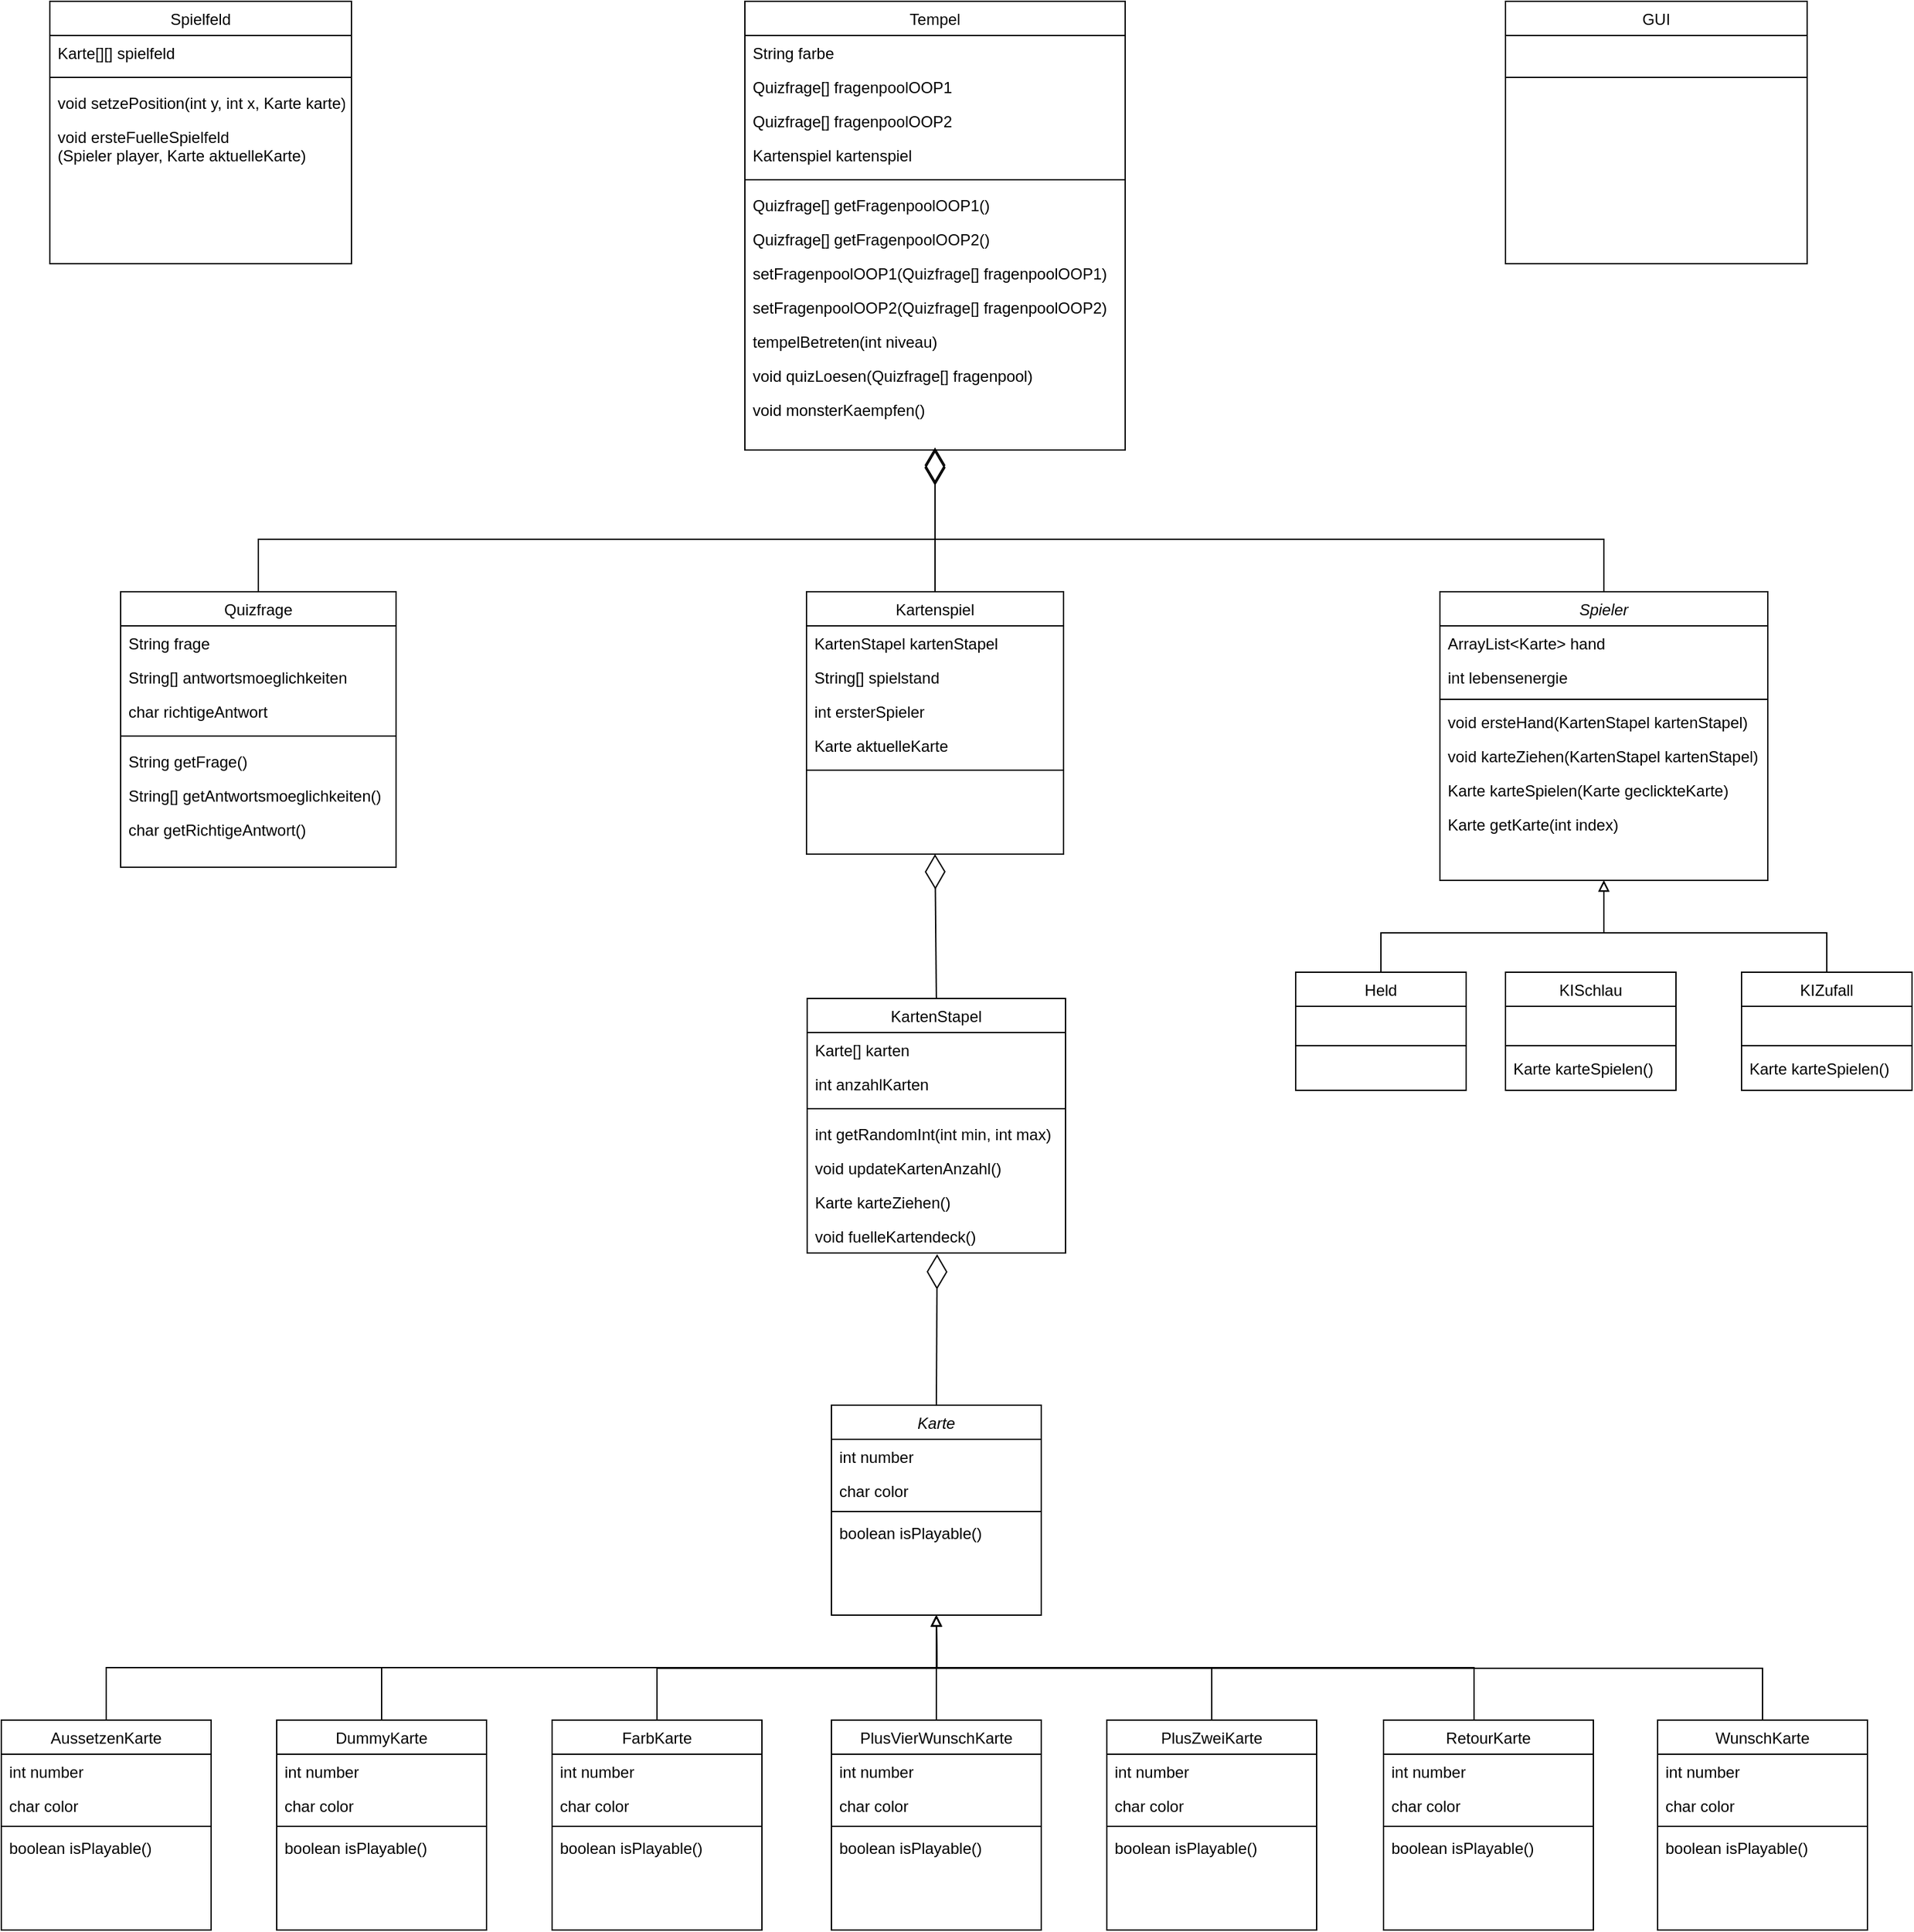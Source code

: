 <mxfile version="15.7.3" type="device"><diagram id="C5RBs43oDa-KdzZeNtuy" name="Page-1"><mxGraphModel dx="1342" dy="2106" grid="1" gridSize="10" guides="1" tooltips="1" connect="1" arrows="1" fold="1" page="1" pageScale="1" pageWidth="827" pageHeight="1169" math="0" shadow="0"><root><mxCell id="WIyWlLk6GJQsqaUBKTNV-0"/><mxCell id="WIyWlLk6GJQsqaUBKTNV-1" parent="WIyWlLk6GJQsqaUBKTNV-0"/><mxCell id="1IKezyF3TkbF-tSEOJDL-8" style="edgeStyle=orthogonalEdgeStyle;rounded=0;orthogonalLoop=1;jettySize=auto;html=1;exitX=0.5;exitY=0;exitDx=0;exitDy=0;entryX=0.5;entryY=1;entryDx=0;entryDy=0;endArrow=block;endFill=0;" parent="WIyWlLk6GJQsqaUBKTNV-1" source="zkfFHV4jXpPFQw0GAbJ--6" target="_A2lnzLD9-dtBOy91JsF-5" edge="1"><mxGeometry relative="1" as="geometry"><Array as="points"><mxPoint x="193" y="200"/><mxPoint x="826" y="200"/></Array></mxGeometry></mxCell><mxCell id="zkfFHV4jXpPFQw0GAbJ--6" value="AussetzenKarte" style="swimlane;fontStyle=0;align=center;verticalAlign=top;childLayout=stackLayout;horizontal=1;startSize=26;horizontalStack=0;resizeParent=1;resizeLast=0;collapsible=1;marginBottom=0;rounded=0;shadow=0;strokeWidth=1;" parent="WIyWlLk6GJQsqaUBKTNV-1" vertex="1"><mxGeometry x="113" y="240" width="160" height="160" as="geometry"><mxRectangle x="130" y="380" width="160" height="26" as="alternateBounds"/></mxGeometry></mxCell><mxCell id="zkfFHV4jXpPFQw0GAbJ--7" value="int number" style="text;align=left;verticalAlign=top;spacingLeft=4;spacingRight=4;overflow=hidden;rotatable=0;points=[[0,0.5],[1,0.5]];portConstraint=eastwest;" parent="zkfFHV4jXpPFQw0GAbJ--6" vertex="1"><mxGeometry y="26" width="160" height="26" as="geometry"/></mxCell><mxCell id="zkfFHV4jXpPFQw0GAbJ--8" value="char color" style="text;align=left;verticalAlign=top;spacingLeft=4;spacingRight=4;overflow=hidden;rotatable=0;points=[[0,0.5],[1,0.5]];portConstraint=eastwest;rounded=0;shadow=0;html=0;" parent="zkfFHV4jXpPFQw0GAbJ--6" vertex="1"><mxGeometry y="52" width="160" height="26" as="geometry"/></mxCell><mxCell id="zkfFHV4jXpPFQw0GAbJ--9" value="" style="line;html=1;strokeWidth=1;align=left;verticalAlign=middle;spacingTop=-1;spacingLeft=3;spacingRight=3;rotatable=0;labelPosition=right;points=[];portConstraint=eastwest;" parent="zkfFHV4jXpPFQw0GAbJ--6" vertex="1"><mxGeometry y="78" width="160" height="6" as="geometry"/></mxCell><mxCell id="_A2lnzLD9-dtBOy91JsF-1" value="boolean isPlayable()" style="text;align=left;verticalAlign=top;spacingLeft=4;spacingRight=4;overflow=hidden;rotatable=0;points=[[0,0.5],[1,0.5]];portConstraint=eastwest;rounded=0;shadow=0;html=0;" parent="zkfFHV4jXpPFQw0GAbJ--6" vertex="1"><mxGeometry y="84" width="160" height="26" as="geometry"/></mxCell><mxCell id="1IKezyF3TkbF-tSEOJDL-7" style="edgeStyle=orthogonalEdgeStyle;rounded=0;orthogonalLoop=1;jettySize=auto;html=1;exitX=0.5;exitY=0;exitDx=0;exitDy=0;entryX=0.5;entryY=1;entryDx=0;entryDy=0;endArrow=block;endFill=0;" parent="WIyWlLk6GJQsqaUBKTNV-1" source="FYBNp4mb9PBpT95aNMjN-50" target="_A2lnzLD9-dtBOy91JsF-2" edge="1"><mxGeometry relative="1" as="geometry"><mxPoint x="1510" y="-330" as="sourcePoint"/><Array as="points"><mxPoint x="1505" y="-360"/><mxPoint x="1335" y="-360"/></Array></mxGeometry></mxCell><mxCell id="_A2lnzLD9-dtBOy91JsF-2" value="Spieler" style="swimlane;fontStyle=2;align=center;verticalAlign=top;childLayout=stackLayout;horizontal=1;startSize=26;horizontalStack=0;resizeParent=1;resizeLast=0;collapsible=1;marginBottom=0;rounded=0;shadow=0;strokeWidth=1;" parent="WIyWlLk6GJQsqaUBKTNV-1" vertex="1"><mxGeometry x="1210" y="-620" width="250" height="220" as="geometry"><mxRectangle x="340" y="380" width="170" height="26" as="alternateBounds"/></mxGeometry></mxCell><mxCell id="_A2lnzLD9-dtBOy91JsF-3" value="ArrayList&lt;Karte&gt; hand" style="text;align=left;verticalAlign=top;spacingLeft=4;spacingRight=4;overflow=hidden;rotatable=0;points=[[0,0.5],[1,0.5]];portConstraint=eastwest;" parent="_A2lnzLD9-dtBOy91JsF-2" vertex="1"><mxGeometry y="26" width="250" height="26" as="geometry"/></mxCell><mxCell id="FYBNp4mb9PBpT95aNMjN-42" value="int lebensenergie" style="text;align=left;verticalAlign=top;spacingLeft=4;spacingRight=4;overflow=hidden;rotatable=0;points=[[0,0.5],[1,0.5]];portConstraint=eastwest;" parent="_A2lnzLD9-dtBOy91JsF-2" vertex="1"><mxGeometry y="52" width="250" height="26" as="geometry"/></mxCell><mxCell id="_A2lnzLD9-dtBOy91JsF-4" value="" style="line;html=1;strokeWidth=1;align=left;verticalAlign=middle;spacingTop=-1;spacingLeft=3;spacingRight=3;rotatable=0;labelPosition=right;points=[];portConstraint=eastwest;" parent="_A2lnzLD9-dtBOy91JsF-2" vertex="1"><mxGeometry y="78" width="250" height="8" as="geometry"/></mxCell><mxCell id="FYBNp4mb9PBpT95aNMjN-43" value="void ersteHand(KartenStapel kartenStapel)" style="text;align=left;verticalAlign=top;spacingLeft=4;spacingRight=4;overflow=hidden;rotatable=0;points=[[0,0.5],[1,0.5]];portConstraint=eastwest;" parent="_A2lnzLD9-dtBOy91JsF-2" vertex="1"><mxGeometry y="86" width="250" height="26" as="geometry"/></mxCell><mxCell id="FYBNp4mb9PBpT95aNMjN-44" value="void karteZiehen(KartenStapel kartenStapel)" style="text;align=left;verticalAlign=top;spacingLeft=4;spacingRight=4;overflow=hidden;rotatable=0;points=[[0,0.5],[1,0.5]];portConstraint=eastwest;" parent="_A2lnzLD9-dtBOy91JsF-2" vertex="1"><mxGeometry y="112" width="250" height="26" as="geometry"/></mxCell><mxCell id="FYBNp4mb9PBpT95aNMjN-45" value="Karte karteSpielen(Karte geclickteKarte)" style="text;align=left;verticalAlign=top;spacingLeft=4;spacingRight=4;overflow=hidden;rotatable=0;points=[[0,0.5],[1,0.5]];portConstraint=eastwest;" parent="_A2lnzLD9-dtBOy91JsF-2" vertex="1"><mxGeometry y="138" width="250" height="26" as="geometry"/></mxCell><mxCell id="FYBNp4mb9PBpT95aNMjN-46" value="Karte getKarte(int index)" style="text;align=left;verticalAlign=top;spacingLeft=4;spacingRight=4;overflow=hidden;rotatable=0;points=[[0,0.5],[1,0.5]];portConstraint=eastwest;" parent="_A2lnzLD9-dtBOy91JsF-2" vertex="1"><mxGeometry y="164" width="250" height="26" as="geometry"/></mxCell><mxCell id="_A2lnzLD9-dtBOy91JsF-5" value="Karte" style="swimlane;fontStyle=2;align=center;verticalAlign=top;childLayout=stackLayout;horizontal=1;startSize=26;horizontalStack=0;resizeParent=1;resizeLast=0;collapsible=1;marginBottom=0;rounded=0;shadow=0;strokeWidth=1;" parent="WIyWlLk6GJQsqaUBKTNV-1" vertex="1"><mxGeometry x="746" width="160" height="160" as="geometry"><mxRectangle x="130" y="380" width="160" height="26" as="alternateBounds"/></mxGeometry></mxCell><mxCell id="_A2lnzLD9-dtBOy91JsF-6" value="int number" style="text;align=left;verticalAlign=top;spacingLeft=4;spacingRight=4;overflow=hidden;rotatable=0;points=[[0,0.5],[1,0.5]];portConstraint=eastwest;" parent="_A2lnzLD9-dtBOy91JsF-5" vertex="1"><mxGeometry y="26" width="160" height="26" as="geometry"/></mxCell><mxCell id="_A2lnzLD9-dtBOy91JsF-7" value="char color" style="text;align=left;verticalAlign=top;spacingLeft=4;spacingRight=4;overflow=hidden;rotatable=0;points=[[0,0.5],[1,0.5]];portConstraint=eastwest;rounded=0;shadow=0;html=0;" parent="_A2lnzLD9-dtBOy91JsF-5" vertex="1"><mxGeometry y="52" width="160" height="26" as="geometry"/></mxCell><mxCell id="_A2lnzLD9-dtBOy91JsF-8" value="" style="line;html=1;strokeWidth=1;align=left;verticalAlign=middle;spacingTop=-1;spacingLeft=3;spacingRight=3;rotatable=0;labelPosition=right;points=[];portConstraint=eastwest;" parent="_A2lnzLD9-dtBOy91JsF-5" vertex="1"><mxGeometry y="78" width="160" height="6" as="geometry"/></mxCell><mxCell id="_A2lnzLD9-dtBOy91JsF-9" value="boolean isPlayable()" style="text;align=left;verticalAlign=top;spacingLeft=4;spacingRight=4;overflow=hidden;rotatable=0;points=[[0,0.5],[1,0.5]];portConstraint=eastwest;rounded=0;shadow=0;html=0;" parent="_A2lnzLD9-dtBOy91JsF-5" vertex="1"><mxGeometry y="84" width="160" height="26" as="geometry"/></mxCell><mxCell id="1IKezyF3TkbF-tSEOJDL-12" style="edgeStyle=orthogonalEdgeStyle;rounded=0;orthogonalLoop=1;jettySize=auto;html=1;exitX=0.5;exitY=0;exitDx=0;exitDy=0;endArrow=block;endFill=0;" parent="WIyWlLk6GJQsqaUBKTNV-1" source="_A2lnzLD9-dtBOy91JsF-10" edge="1"><mxGeometry relative="1" as="geometry"><mxPoint x="826" y="160" as="targetPoint"/></mxGeometry></mxCell><mxCell id="_A2lnzLD9-dtBOy91JsF-10" value="PlusVierWunschKarte" style="swimlane;fontStyle=0;align=center;verticalAlign=top;childLayout=stackLayout;horizontal=1;startSize=26;horizontalStack=0;resizeParent=1;resizeLast=0;collapsible=1;marginBottom=0;rounded=0;shadow=0;strokeWidth=1;" parent="WIyWlLk6GJQsqaUBKTNV-1" vertex="1"><mxGeometry x="746" y="240" width="160" height="160" as="geometry"><mxRectangle x="130" y="380" width="160" height="26" as="alternateBounds"/></mxGeometry></mxCell><mxCell id="_A2lnzLD9-dtBOy91JsF-11" value="int number" style="text;align=left;verticalAlign=top;spacingLeft=4;spacingRight=4;overflow=hidden;rotatable=0;points=[[0,0.5],[1,0.5]];portConstraint=eastwest;" parent="_A2lnzLD9-dtBOy91JsF-10" vertex="1"><mxGeometry y="26" width="160" height="26" as="geometry"/></mxCell><mxCell id="_A2lnzLD9-dtBOy91JsF-12" value="char color" style="text;align=left;verticalAlign=top;spacingLeft=4;spacingRight=4;overflow=hidden;rotatable=0;points=[[0,0.5],[1,0.5]];portConstraint=eastwest;rounded=0;shadow=0;html=0;" parent="_A2lnzLD9-dtBOy91JsF-10" vertex="1"><mxGeometry y="52" width="160" height="26" as="geometry"/></mxCell><mxCell id="_A2lnzLD9-dtBOy91JsF-13" value="" style="line;html=1;strokeWidth=1;align=left;verticalAlign=middle;spacingTop=-1;spacingLeft=3;spacingRight=3;rotatable=0;labelPosition=right;points=[];portConstraint=eastwest;" parent="_A2lnzLD9-dtBOy91JsF-10" vertex="1"><mxGeometry y="78" width="160" height="6" as="geometry"/></mxCell><mxCell id="_A2lnzLD9-dtBOy91JsF-14" value="boolean isPlayable()" style="text;align=left;verticalAlign=top;spacingLeft=4;spacingRight=4;overflow=hidden;rotatable=0;points=[[0,0.5],[1,0.5]];portConstraint=eastwest;rounded=0;shadow=0;html=0;" parent="_A2lnzLD9-dtBOy91JsF-10" vertex="1"><mxGeometry y="84" width="160" height="26" as="geometry"/></mxCell><mxCell id="1IKezyF3TkbF-tSEOJDL-10" style="edgeStyle=orthogonalEdgeStyle;rounded=0;orthogonalLoop=1;jettySize=auto;html=1;exitX=0.5;exitY=0;exitDx=0;exitDy=0;endArrow=block;endFill=0;" parent="WIyWlLk6GJQsqaUBKTNV-1" source="_A2lnzLD9-dtBOy91JsF-15" edge="1"><mxGeometry relative="1" as="geometry"><mxPoint x="826" y="160" as="targetPoint"/><Array as="points"><mxPoint x="1236" y="200"/><mxPoint x="826" y="200"/></Array></mxGeometry></mxCell><mxCell id="_A2lnzLD9-dtBOy91JsF-15" value="RetourKarte" style="swimlane;fontStyle=0;align=center;verticalAlign=top;childLayout=stackLayout;horizontal=1;startSize=26;horizontalStack=0;resizeParent=1;resizeLast=0;collapsible=1;marginBottom=0;rounded=0;shadow=0;strokeWidth=1;" parent="WIyWlLk6GJQsqaUBKTNV-1" vertex="1"><mxGeometry x="1167" y="240" width="160" height="160" as="geometry"><mxRectangle x="130" y="380" width="160" height="26" as="alternateBounds"/></mxGeometry></mxCell><mxCell id="_A2lnzLD9-dtBOy91JsF-16" value="int number" style="text;align=left;verticalAlign=top;spacingLeft=4;spacingRight=4;overflow=hidden;rotatable=0;points=[[0,0.5],[1,0.5]];portConstraint=eastwest;" parent="_A2lnzLD9-dtBOy91JsF-15" vertex="1"><mxGeometry y="26" width="160" height="26" as="geometry"/></mxCell><mxCell id="_A2lnzLD9-dtBOy91JsF-17" value="char color" style="text;align=left;verticalAlign=top;spacingLeft=4;spacingRight=4;overflow=hidden;rotatable=0;points=[[0,0.5],[1,0.5]];portConstraint=eastwest;rounded=0;shadow=0;html=0;" parent="_A2lnzLD9-dtBOy91JsF-15" vertex="1"><mxGeometry y="52" width="160" height="26" as="geometry"/></mxCell><mxCell id="_A2lnzLD9-dtBOy91JsF-18" value="" style="line;html=1;strokeWidth=1;align=left;verticalAlign=middle;spacingTop=-1;spacingLeft=3;spacingRight=3;rotatable=0;labelPosition=right;points=[];portConstraint=eastwest;" parent="_A2lnzLD9-dtBOy91JsF-15" vertex="1"><mxGeometry y="78" width="160" height="6" as="geometry"/></mxCell><mxCell id="_A2lnzLD9-dtBOy91JsF-19" value="boolean isPlayable()" style="text;align=left;verticalAlign=top;spacingLeft=4;spacingRight=4;overflow=hidden;rotatable=0;points=[[0,0.5],[1,0.5]];portConstraint=eastwest;rounded=0;shadow=0;html=0;" parent="_A2lnzLD9-dtBOy91JsF-15" vertex="1"><mxGeometry y="84" width="160" height="26" as="geometry"/></mxCell><mxCell id="1IKezyF3TkbF-tSEOJDL-13" style="edgeStyle=orthogonalEdgeStyle;rounded=0;orthogonalLoop=1;jettySize=auto;html=1;exitX=0.5;exitY=0;exitDx=0;exitDy=0;endArrow=block;endFill=0;entryX=0.5;entryY=1;entryDx=0;entryDy=0;" parent="WIyWlLk6GJQsqaUBKTNV-1" source="_A2lnzLD9-dtBOy91JsF-21" target="_A2lnzLD9-dtBOy91JsF-5" edge="1"><mxGeometry relative="1" as="geometry"><mxPoint x="746.143" y="160" as="targetPoint"/></mxGeometry></mxCell><mxCell id="_A2lnzLD9-dtBOy91JsF-21" value="PlusZweiKarte" style="swimlane;fontStyle=0;align=center;verticalAlign=top;childLayout=stackLayout;horizontal=1;startSize=26;horizontalStack=0;resizeParent=1;resizeLast=0;collapsible=1;marginBottom=0;rounded=0;shadow=0;strokeWidth=1;" parent="WIyWlLk6GJQsqaUBKTNV-1" vertex="1"><mxGeometry x="956" y="240" width="160" height="160" as="geometry"><mxRectangle x="130" y="380" width="160" height="26" as="alternateBounds"/></mxGeometry></mxCell><mxCell id="_A2lnzLD9-dtBOy91JsF-22" value="int number" style="text;align=left;verticalAlign=top;spacingLeft=4;spacingRight=4;overflow=hidden;rotatable=0;points=[[0,0.5],[1,0.5]];portConstraint=eastwest;" parent="_A2lnzLD9-dtBOy91JsF-21" vertex="1"><mxGeometry y="26" width="160" height="26" as="geometry"/></mxCell><mxCell id="_A2lnzLD9-dtBOy91JsF-23" value="char color" style="text;align=left;verticalAlign=top;spacingLeft=4;spacingRight=4;overflow=hidden;rotatable=0;points=[[0,0.5],[1,0.5]];portConstraint=eastwest;rounded=0;shadow=0;html=0;" parent="_A2lnzLD9-dtBOy91JsF-21" vertex="1"><mxGeometry y="52" width="160" height="26" as="geometry"/></mxCell><mxCell id="_A2lnzLD9-dtBOy91JsF-24" value="" style="line;html=1;strokeWidth=1;align=left;verticalAlign=middle;spacingTop=-1;spacingLeft=3;spacingRight=3;rotatable=0;labelPosition=right;points=[];portConstraint=eastwest;" parent="_A2lnzLD9-dtBOy91JsF-21" vertex="1"><mxGeometry y="78" width="160" height="6" as="geometry"/></mxCell><mxCell id="_A2lnzLD9-dtBOy91JsF-25" value="boolean isPlayable()" style="text;align=left;verticalAlign=top;spacingLeft=4;spacingRight=4;overflow=hidden;rotatable=0;points=[[0,0.5],[1,0.5]];portConstraint=eastwest;rounded=0;shadow=0;html=0;" parent="_A2lnzLD9-dtBOy91JsF-21" vertex="1"><mxGeometry y="84" width="160" height="26" as="geometry"/></mxCell><mxCell id="1IKezyF3TkbF-tSEOJDL-6" style="edgeStyle=orthogonalEdgeStyle;rounded=0;orthogonalLoop=1;jettySize=auto;html=1;exitX=0.5;exitY=0;exitDx=0;exitDy=0;entryX=0.5;entryY=1;entryDx=0;entryDy=0;endArrow=block;endFill=0;" parent="WIyWlLk6GJQsqaUBKTNV-1" source="vnUu7vsqxlIODoXjQ1Ak-0" target="_A2lnzLD9-dtBOy91JsF-2" edge="1"><mxGeometry relative="1" as="geometry"><Array as="points"><mxPoint x="1165" y="-360"/><mxPoint x="1335" y="-360"/></Array></mxGeometry></mxCell><mxCell id="vnUu7vsqxlIODoXjQ1Ak-0" value="Held" style="swimlane;fontStyle=0;align=center;verticalAlign=top;childLayout=stackLayout;horizontal=1;startSize=26;horizontalStack=0;resizeParent=1;resizeLast=0;collapsible=1;marginBottom=0;rounded=0;shadow=0;strokeWidth=1;" parent="WIyWlLk6GJQsqaUBKTNV-1" vertex="1"><mxGeometry x="1100" y="-330" width="130" height="90" as="geometry"><mxRectangle x="340" y="380" width="170" height="26" as="alternateBounds"/></mxGeometry></mxCell><mxCell id="vnUu7vsqxlIODoXjQ1Ak-1" value=" " style="text;align=left;verticalAlign=top;spacingLeft=4;spacingRight=4;overflow=hidden;rotatable=0;points=[[0,0.5],[1,0.5]];portConstraint=eastwest;" parent="vnUu7vsqxlIODoXjQ1Ak-0" vertex="1"><mxGeometry y="26" width="130" height="26" as="geometry"/></mxCell><mxCell id="vnUu7vsqxlIODoXjQ1Ak-2" value="" style="line;html=1;strokeWidth=1;align=left;verticalAlign=middle;spacingTop=-1;spacingLeft=3;spacingRight=3;rotatable=0;labelPosition=right;points=[];portConstraint=eastwest;" parent="vnUu7vsqxlIODoXjQ1Ak-0" vertex="1"><mxGeometry y="52" width="130" height="8" as="geometry"/></mxCell><mxCell id="1IKezyF3TkbF-tSEOJDL-9" style="edgeStyle=orthogonalEdgeStyle;rounded=0;orthogonalLoop=1;jettySize=auto;html=1;exitX=0.5;exitY=0;exitDx=0;exitDy=0;endArrow=block;endFill=0;" parent="WIyWlLk6GJQsqaUBKTNV-1" source="1IKezyF3TkbF-tSEOJDL-0" edge="1"><mxGeometry relative="1" as="geometry"><mxPoint x="826" y="160" as="targetPoint"/></mxGeometry></mxCell><mxCell id="1IKezyF3TkbF-tSEOJDL-0" value="WunschKarte" style="swimlane;fontStyle=0;align=center;verticalAlign=top;childLayout=stackLayout;horizontal=1;startSize=26;horizontalStack=0;resizeParent=1;resizeLast=0;collapsible=1;marginBottom=0;rounded=0;shadow=0;strokeWidth=1;" parent="WIyWlLk6GJQsqaUBKTNV-1" vertex="1"><mxGeometry x="1376" y="240" width="160" height="160" as="geometry"><mxRectangle x="130" y="380" width="160" height="26" as="alternateBounds"/></mxGeometry></mxCell><mxCell id="1IKezyF3TkbF-tSEOJDL-1" value="int number" style="text;align=left;verticalAlign=top;spacingLeft=4;spacingRight=4;overflow=hidden;rotatable=0;points=[[0,0.5],[1,0.5]];portConstraint=eastwest;" parent="1IKezyF3TkbF-tSEOJDL-0" vertex="1"><mxGeometry y="26" width="160" height="26" as="geometry"/></mxCell><mxCell id="1IKezyF3TkbF-tSEOJDL-2" value="char color" style="text;align=left;verticalAlign=top;spacingLeft=4;spacingRight=4;overflow=hidden;rotatable=0;points=[[0,0.5],[1,0.5]];portConstraint=eastwest;rounded=0;shadow=0;html=0;" parent="1IKezyF3TkbF-tSEOJDL-0" vertex="1"><mxGeometry y="52" width="160" height="26" as="geometry"/></mxCell><mxCell id="1IKezyF3TkbF-tSEOJDL-3" value="" style="line;html=1;strokeWidth=1;align=left;verticalAlign=middle;spacingTop=-1;spacingLeft=3;spacingRight=3;rotatable=0;labelPosition=right;points=[];portConstraint=eastwest;" parent="1IKezyF3TkbF-tSEOJDL-0" vertex="1"><mxGeometry y="78" width="160" height="6" as="geometry"/></mxCell><mxCell id="1IKezyF3TkbF-tSEOJDL-4" value="boolean isPlayable()" style="text;align=left;verticalAlign=top;spacingLeft=4;spacingRight=4;overflow=hidden;rotatable=0;points=[[0,0.5],[1,0.5]];portConstraint=eastwest;rounded=0;shadow=0;html=0;" parent="1IKezyF3TkbF-tSEOJDL-0" vertex="1"><mxGeometry y="84" width="160" height="26" as="geometry"/></mxCell><mxCell id="FYBNp4mb9PBpT95aNMjN-0" value="DummyKarte" style="swimlane;fontStyle=0;align=center;verticalAlign=top;childLayout=stackLayout;horizontal=1;startSize=26;horizontalStack=0;resizeParent=1;resizeLast=0;collapsible=1;marginBottom=0;rounded=0;shadow=0;strokeWidth=1;" parent="WIyWlLk6GJQsqaUBKTNV-1" vertex="1"><mxGeometry x="323" y="240" width="160" height="160" as="geometry"><mxRectangle x="130" y="380" width="160" height="26" as="alternateBounds"/></mxGeometry></mxCell><mxCell id="FYBNp4mb9PBpT95aNMjN-1" value="int number" style="text;align=left;verticalAlign=top;spacingLeft=4;spacingRight=4;overflow=hidden;rotatable=0;points=[[0,0.5],[1,0.5]];portConstraint=eastwest;" parent="FYBNp4mb9PBpT95aNMjN-0" vertex="1"><mxGeometry y="26" width="160" height="26" as="geometry"/></mxCell><mxCell id="FYBNp4mb9PBpT95aNMjN-2" value="char color" style="text;align=left;verticalAlign=top;spacingLeft=4;spacingRight=4;overflow=hidden;rotatable=0;points=[[0,0.5],[1,0.5]];portConstraint=eastwest;rounded=0;shadow=0;html=0;" parent="FYBNp4mb9PBpT95aNMjN-0" vertex="1"><mxGeometry y="52" width="160" height="26" as="geometry"/></mxCell><mxCell id="FYBNp4mb9PBpT95aNMjN-3" value="" style="line;html=1;strokeWidth=1;align=left;verticalAlign=middle;spacingTop=-1;spacingLeft=3;spacingRight=3;rotatable=0;labelPosition=right;points=[];portConstraint=eastwest;" parent="FYBNp4mb9PBpT95aNMjN-0" vertex="1"><mxGeometry y="78" width="160" height="6" as="geometry"/></mxCell><mxCell id="FYBNp4mb9PBpT95aNMjN-4" value="boolean isPlayable()" style="text;align=left;verticalAlign=top;spacingLeft=4;spacingRight=4;overflow=hidden;rotatable=0;points=[[0,0.5],[1,0.5]];portConstraint=eastwest;rounded=0;shadow=0;html=0;" parent="FYBNp4mb9PBpT95aNMjN-0" vertex="1"><mxGeometry y="84" width="160" height="26" as="geometry"/></mxCell><mxCell id="FYBNp4mb9PBpT95aNMjN-5" value="FarbKarte" style="swimlane;fontStyle=0;align=center;verticalAlign=top;childLayout=stackLayout;horizontal=1;startSize=26;horizontalStack=0;resizeParent=1;resizeLast=0;collapsible=1;marginBottom=0;rounded=0;shadow=0;strokeWidth=1;" parent="WIyWlLk6GJQsqaUBKTNV-1" vertex="1"><mxGeometry x="533" y="240" width="160" height="160" as="geometry"><mxRectangle x="130" y="380" width="160" height="26" as="alternateBounds"/></mxGeometry></mxCell><mxCell id="FYBNp4mb9PBpT95aNMjN-6" value="int number" style="text;align=left;verticalAlign=top;spacingLeft=4;spacingRight=4;overflow=hidden;rotatable=0;points=[[0,0.5],[1,0.5]];portConstraint=eastwest;" parent="FYBNp4mb9PBpT95aNMjN-5" vertex="1"><mxGeometry y="26" width="160" height="26" as="geometry"/></mxCell><mxCell id="FYBNp4mb9PBpT95aNMjN-7" value="char color" style="text;align=left;verticalAlign=top;spacingLeft=4;spacingRight=4;overflow=hidden;rotatable=0;points=[[0,0.5],[1,0.5]];portConstraint=eastwest;rounded=0;shadow=0;html=0;" parent="FYBNp4mb9PBpT95aNMjN-5" vertex="1"><mxGeometry y="52" width="160" height="26" as="geometry"/></mxCell><mxCell id="FYBNp4mb9PBpT95aNMjN-8" value="" style="line;html=1;strokeWidth=1;align=left;verticalAlign=middle;spacingTop=-1;spacingLeft=3;spacingRight=3;rotatable=0;labelPosition=right;points=[];portConstraint=eastwest;" parent="FYBNp4mb9PBpT95aNMjN-5" vertex="1"><mxGeometry y="78" width="160" height="6" as="geometry"/></mxCell><mxCell id="FYBNp4mb9PBpT95aNMjN-9" value="boolean isPlayable()" style="text;align=left;verticalAlign=top;spacingLeft=4;spacingRight=4;overflow=hidden;rotatable=0;points=[[0,0.5],[1,0.5]];portConstraint=eastwest;rounded=0;shadow=0;html=0;" parent="FYBNp4mb9PBpT95aNMjN-5" vertex="1"><mxGeometry y="84" width="160" height="26" as="geometry"/></mxCell><mxCell id="FYBNp4mb9PBpT95aNMjN-10" style="edgeStyle=orthogonalEdgeStyle;rounded=0;orthogonalLoop=1;jettySize=auto;html=1;exitX=0.5;exitY=0;exitDx=0;exitDy=0;endArrow=block;endFill=0;" parent="WIyWlLk6GJQsqaUBKTNV-1" source="FYBNp4mb9PBpT95aNMjN-5" edge="1"><mxGeometry relative="1" as="geometry"><mxPoint x="826" y="160" as="targetPoint"/><mxPoint x="826" y="240" as="sourcePoint"/></mxGeometry></mxCell><mxCell id="FYBNp4mb9PBpT95aNMjN-11" style="edgeStyle=orthogonalEdgeStyle;rounded=0;orthogonalLoop=1;jettySize=auto;html=1;exitX=0.5;exitY=0;exitDx=0;exitDy=0;endArrow=block;endFill=0;entryX=0.5;entryY=1;entryDx=0;entryDy=0;" parent="WIyWlLk6GJQsqaUBKTNV-1" source="FYBNp4mb9PBpT95aNMjN-0" target="_A2lnzLD9-dtBOy91JsF-5" edge="1"><mxGeometry relative="1" as="geometry"><mxPoint x="746" y="160" as="targetPoint"/><mxPoint x="646" y="240" as="sourcePoint"/><Array as="points"><mxPoint x="403" y="200"/><mxPoint x="826" y="200"/></Array></mxGeometry></mxCell><mxCell id="FYBNp4mb9PBpT95aNMjN-14" value="Kartenspiel" style="swimlane;fontStyle=0;align=center;verticalAlign=top;childLayout=stackLayout;horizontal=1;startSize=26;horizontalStack=0;resizeParent=1;resizeLast=0;collapsible=1;marginBottom=0;rounded=0;shadow=0;strokeWidth=1;" parent="WIyWlLk6GJQsqaUBKTNV-1" vertex="1"><mxGeometry x="727" y="-620" width="196" height="200" as="geometry"><mxRectangle x="230" y="140" width="160" height="26" as="alternateBounds"/></mxGeometry></mxCell><mxCell id="FYBNp4mb9PBpT95aNMjN-15" value="KartenStapel kartenStapel" style="text;align=left;verticalAlign=top;spacingLeft=4;spacingRight=4;overflow=hidden;rotatable=0;points=[[0,0.5],[1,0.5]];portConstraint=eastwest;rounded=0;shadow=0;html=0;" parent="FYBNp4mb9PBpT95aNMjN-14" vertex="1"><mxGeometry y="26" width="196" height="26" as="geometry"/></mxCell><mxCell id="FYBNp4mb9PBpT95aNMjN-16" value="String[] spielstand" style="text;align=left;verticalAlign=top;spacingLeft=4;spacingRight=4;overflow=hidden;rotatable=0;points=[[0,0.5],[1,0.5]];portConstraint=eastwest;rounded=0;shadow=0;html=0;" parent="FYBNp4mb9PBpT95aNMjN-14" vertex="1"><mxGeometry y="52" width="196" height="26" as="geometry"/></mxCell><mxCell id="FYBNp4mb9PBpT95aNMjN-28" value="int ersterSpieler" style="text;align=left;verticalAlign=top;spacingLeft=4;spacingRight=4;overflow=hidden;rotatable=0;points=[[0,0.5],[1,0.5]];portConstraint=eastwest;rounded=0;shadow=0;html=0;" parent="FYBNp4mb9PBpT95aNMjN-14" vertex="1"><mxGeometry y="78" width="196" height="26" as="geometry"/></mxCell><mxCell id="FYBNp4mb9PBpT95aNMjN-29" value="Karte aktuelleKarte" style="text;align=left;verticalAlign=top;spacingLeft=4;spacingRight=4;overflow=hidden;rotatable=0;points=[[0,0.5],[1,0.5]];portConstraint=eastwest;rounded=0;shadow=0;html=0;" parent="FYBNp4mb9PBpT95aNMjN-14" vertex="1"><mxGeometry y="104" width="196" height="26" as="geometry"/></mxCell><mxCell id="FYBNp4mb9PBpT95aNMjN-17" value="" style="line;html=1;strokeWidth=1;align=left;verticalAlign=middle;spacingTop=-1;spacingLeft=3;spacingRight=3;rotatable=0;labelPosition=right;points=[];portConstraint=eastwest;" parent="FYBNp4mb9PBpT95aNMjN-14" vertex="1"><mxGeometry y="130" width="196" height="12" as="geometry"/></mxCell><mxCell id="FYBNp4mb9PBpT95aNMjN-18" value="KartenStapel" style="swimlane;fontStyle=0;align=center;verticalAlign=top;childLayout=stackLayout;horizontal=1;startSize=26;horizontalStack=0;resizeParent=1;resizeLast=0;collapsible=1;marginBottom=0;rounded=0;shadow=0;strokeWidth=1;" parent="WIyWlLk6GJQsqaUBKTNV-1" vertex="1"><mxGeometry x="727.5" y="-310" width="197" height="194" as="geometry"><mxRectangle x="230" y="140" width="160" height="26" as="alternateBounds"/></mxGeometry></mxCell><mxCell id="FYBNp4mb9PBpT95aNMjN-19" value="Karte[] karten&#10;" style="text;align=left;verticalAlign=top;spacingLeft=4;spacingRight=4;overflow=hidden;rotatable=0;points=[[0,0.5],[1,0.5]];portConstraint=eastwest;rounded=0;shadow=0;html=0;" parent="FYBNp4mb9PBpT95aNMjN-18" vertex="1"><mxGeometry y="26" width="197" height="26" as="geometry"/></mxCell><mxCell id="FYBNp4mb9PBpT95aNMjN-20" value="int anzahlKarten" style="text;align=left;verticalAlign=top;spacingLeft=4;spacingRight=4;overflow=hidden;rotatable=0;points=[[0,0.5],[1,0.5]];portConstraint=eastwest;rounded=0;shadow=0;html=0;" parent="FYBNp4mb9PBpT95aNMjN-18" vertex="1"><mxGeometry y="52" width="197" height="26" as="geometry"/></mxCell><mxCell id="FYBNp4mb9PBpT95aNMjN-21" value="" style="line;html=1;strokeWidth=1;align=left;verticalAlign=middle;spacingTop=-1;spacingLeft=3;spacingRight=3;rotatable=0;labelPosition=right;points=[];portConstraint=eastwest;" parent="FYBNp4mb9PBpT95aNMjN-18" vertex="1"><mxGeometry y="78" width="197" height="12" as="geometry"/></mxCell><mxCell id="FYBNp4mb9PBpT95aNMjN-23" value="int getRandomInt(int min, int max)" style="text;align=left;verticalAlign=top;spacingLeft=4;spacingRight=4;overflow=hidden;rotatable=0;points=[[0,0.5],[1,0.5]];portConstraint=eastwest;rounded=0;shadow=0;html=0;" parent="FYBNp4mb9PBpT95aNMjN-18" vertex="1"><mxGeometry y="90" width="197" height="26" as="geometry"/></mxCell><mxCell id="FYBNp4mb9PBpT95aNMjN-25" value="void updateKartenAnzahl()" style="text;align=left;verticalAlign=top;spacingLeft=4;spacingRight=4;overflow=hidden;rotatable=0;points=[[0,0.5],[1,0.5]];portConstraint=eastwest;rounded=0;shadow=0;html=0;" parent="FYBNp4mb9PBpT95aNMjN-18" vertex="1"><mxGeometry y="116" width="197" height="26" as="geometry"/></mxCell><mxCell id="FYBNp4mb9PBpT95aNMjN-26" value="Karte karteZiehen()" style="text;align=left;verticalAlign=top;spacingLeft=4;spacingRight=4;overflow=hidden;rotatable=0;points=[[0,0.5],[1,0.5]];portConstraint=eastwest;rounded=0;shadow=0;html=0;" parent="FYBNp4mb9PBpT95aNMjN-18" vertex="1"><mxGeometry y="142" width="197" height="26" as="geometry"/></mxCell><mxCell id="FYBNp4mb9PBpT95aNMjN-27" value="void fuelleKartendeck()" style="text;align=left;verticalAlign=top;spacingLeft=4;spacingRight=4;overflow=hidden;rotatable=0;points=[[0,0.5],[1,0.5]];portConstraint=eastwest;rounded=0;shadow=0;html=0;" parent="FYBNp4mb9PBpT95aNMjN-18" vertex="1"><mxGeometry y="168" width="197" height="26" as="geometry"/></mxCell><mxCell id="FYBNp4mb9PBpT95aNMjN-34" value="Spielfeld" style="swimlane;fontStyle=0;align=center;verticalAlign=top;childLayout=stackLayout;horizontal=1;startSize=26;horizontalStack=0;resizeParent=1;resizeLast=0;collapsible=1;marginBottom=0;rounded=0;shadow=0;strokeWidth=1;" parent="WIyWlLk6GJQsqaUBKTNV-1" vertex="1"><mxGeometry x="150" y="-1070" width="230" height="200" as="geometry"><mxRectangle x="230" y="140" width="160" height="26" as="alternateBounds"/></mxGeometry></mxCell><mxCell id="FYBNp4mb9PBpT95aNMjN-35" value="Karte[][] spielfeld" style="text;align=left;verticalAlign=top;spacingLeft=4;spacingRight=4;overflow=hidden;rotatable=0;points=[[0,0.5],[1,0.5]];portConstraint=eastwest;rounded=0;shadow=0;html=0;" parent="FYBNp4mb9PBpT95aNMjN-34" vertex="1"><mxGeometry y="26" width="230" height="26" as="geometry"/></mxCell><mxCell id="FYBNp4mb9PBpT95aNMjN-39" value="" style="line;html=1;strokeWidth=1;align=left;verticalAlign=middle;spacingTop=-1;spacingLeft=3;spacingRight=3;rotatable=0;labelPosition=right;points=[];portConstraint=eastwest;" parent="FYBNp4mb9PBpT95aNMjN-34" vertex="1"><mxGeometry y="52" width="230" height="12" as="geometry"/></mxCell><mxCell id="FYBNp4mb9PBpT95aNMjN-40" value="void setzePosition(int y, int x, Karte karte)" style="text;align=left;verticalAlign=top;spacingLeft=4;spacingRight=4;overflow=hidden;rotatable=0;points=[[0,0.5],[1,0.5]];portConstraint=eastwest;rounded=0;shadow=0;html=0;" parent="FYBNp4mb9PBpT95aNMjN-34" vertex="1"><mxGeometry y="64" width="230" height="26" as="geometry"/></mxCell><mxCell id="FYBNp4mb9PBpT95aNMjN-41" value="void ersteFuelleSpielfeld&#10;(Spieler player, Karte aktuelleKarte)" style="text;align=left;verticalAlign=top;spacingLeft=4;spacingRight=4;overflow=hidden;rotatable=0;points=[[0,0.5],[1,0.5]];portConstraint=eastwest;rounded=0;shadow=0;html=0;" parent="FYBNp4mb9PBpT95aNMjN-34" vertex="1"><mxGeometry y="90" width="230" height="40" as="geometry"/></mxCell><mxCell id="FYBNp4mb9PBpT95aNMjN-47" value="KISchlau" style="swimlane;fontStyle=0;align=center;verticalAlign=top;childLayout=stackLayout;horizontal=1;startSize=26;horizontalStack=0;resizeParent=1;resizeLast=0;collapsible=1;marginBottom=0;rounded=0;shadow=0;strokeWidth=1;" parent="WIyWlLk6GJQsqaUBKTNV-1" vertex="1"><mxGeometry x="1260" y="-330" width="130" height="90" as="geometry"><mxRectangle x="340" y="380" width="170" height="26" as="alternateBounds"/></mxGeometry></mxCell><mxCell id="FYBNp4mb9PBpT95aNMjN-48" value=" " style="text;align=left;verticalAlign=top;spacingLeft=4;spacingRight=4;overflow=hidden;rotatable=0;points=[[0,0.5],[1,0.5]];portConstraint=eastwest;" parent="FYBNp4mb9PBpT95aNMjN-47" vertex="1"><mxGeometry y="26" width="130" height="26" as="geometry"/></mxCell><mxCell id="FYBNp4mb9PBpT95aNMjN-49" value="" style="line;html=1;strokeWidth=1;align=left;verticalAlign=middle;spacingTop=-1;spacingLeft=3;spacingRight=3;rotatable=0;labelPosition=right;points=[];portConstraint=eastwest;" parent="FYBNp4mb9PBpT95aNMjN-47" vertex="1"><mxGeometry y="52" width="130" height="8" as="geometry"/></mxCell><mxCell id="FYBNp4mb9PBpT95aNMjN-54" value="Karte karteSpielen()" style="text;align=left;verticalAlign=top;spacingLeft=4;spacingRight=4;overflow=hidden;rotatable=0;points=[[0,0.5],[1,0.5]];portConstraint=eastwest;" parent="FYBNp4mb9PBpT95aNMjN-47" vertex="1"><mxGeometry y="60" width="130" height="26" as="geometry"/></mxCell><mxCell id="FYBNp4mb9PBpT95aNMjN-50" value="KIZufall" style="swimlane;fontStyle=0;align=center;verticalAlign=top;childLayout=stackLayout;horizontal=1;startSize=26;horizontalStack=0;resizeParent=1;resizeLast=0;collapsible=1;marginBottom=0;rounded=0;shadow=0;strokeWidth=1;" parent="WIyWlLk6GJQsqaUBKTNV-1" vertex="1"><mxGeometry x="1440" y="-330" width="130" height="90" as="geometry"><mxRectangle x="340" y="380" width="170" height="26" as="alternateBounds"/></mxGeometry></mxCell><mxCell id="FYBNp4mb9PBpT95aNMjN-51" value=" " style="text;align=left;verticalAlign=top;spacingLeft=4;spacingRight=4;overflow=hidden;rotatable=0;points=[[0,0.5],[1,0.5]];portConstraint=eastwest;" parent="FYBNp4mb9PBpT95aNMjN-50" vertex="1"><mxGeometry y="26" width="130" height="26" as="geometry"/></mxCell><mxCell id="FYBNp4mb9PBpT95aNMjN-52" value="" style="line;html=1;strokeWidth=1;align=left;verticalAlign=middle;spacingTop=-1;spacingLeft=3;spacingRight=3;rotatable=0;labelPosition=right;points=[];portConstraint=eastwest;" parent="FYBNp4mb9PBpT95aNMjN-50" vertex="1"><mxGeometry y="52" width="130" height="8" as="geometry"/></mxCell><mxCell id="FYBNp4mb9PBpT95aNMjN-53" value="Karte karteSpielen()" style="text;align=left;verticalAlign=top;spacingLeft=4;spacingRight=4;overflow=hidden;rotatable=0;points=[[0,0.5],[1,0.5]];portConstraint=eastwest;" parent="FYBNp4mb9PBpT95aNMjN-50" vertex="1"><mxGeometry y="60" width="130" height="26" as="geometry"/></mxCell><mxCell id="FYBNp4mb9PBpT95aNMjN-55" value="Quizfrage" style="swimlane;fontStyle=0;align=center;verticalAlign=top;childLayout=stackLayout;horizontal=1;startSize=26;horizontalStack=0;resizeParent=1;resizeLast=0;collapsible=1;marginBottom=0;rounded=0;shadow=0;strokeWidth=1;" parent="WIyWlLk6GJQsqaUBKTNV-1" vertex="1"><mxGeometry x="204" y="-620" width="210" height="210" as="geometry"><mxRectangle x="230" y="140" width="160" height="26" as="alternateBounds"/></mxGeometry></mxCell><mxCell id="FYBNp4mb9PBpT95aNMjN-56" value="String frage" style="text;align=left;verticalAlign=top;spacingLeft=4;spacingRight=4;overflow=hidden;rotatable=0;points=[[0,0.5],[1,0.5]];portConstraint=eastwest;rounded=0;shadow=0;html=0;" parent="FYBNp4mb9PBpT95aNMjN-55" vertex="1"><mxGeometry y="26" width="210" height="26" as="geometry"/></mxCell><mxCell id="FYBNp4mb9PBpT95aNMjN-57" value="String[] antwortsmoeglichkeiten" style="text;align=left;verticalAlign=top;spacingLeft=4;spacingRight=4;overflow=hidden;rotatable=0;points=[[0,0.5],[1,0.5]];portConstraint=eastwest;rounded=0;shadow=0;html=0;" parent="FYBNp4mb9PBpT95aNMjN-55" vertex="1"><mxGeometry y="52" width="210" height="26" as="geometry"/></mxCell><mxCell id="FYBNp4mb9PBpT95aNMjN-58" value="char richtigeAntwort" style="text;align=left;verticalAlign=top;spacingLeft=4;spacingRight=4;overflow=hidden;rotatable=0;points=[[0,0.5],[1,0.5]];portConstraint=eastwest;rounded=0;shadow=0;html=0;" parent="FYBNp4mb9PBpT95aNMjN-55" vertex="1"><mxGeometry y="78" width="210" height="26" as="geometry"/></mxCell><mxCell id="FYBNp4mb9PBpT95aNMjN-60" value="" style="line;html=1;strokeWidth=1;align=left;verticalAlign=middle;spacingTop=-1;spacingLeft=3;spacingRight=3;rotatable=0;labelPosition=right;points=[];portConstraint=eastwest;" parent="FYBNp4mb9PBpT95aNMjN-55" vertex="1"><mxGeometry y="104" width="210" height="12" as="geometry"/></mxCell><mxCell id="FYBNp4mb9PBpT95aNMjN-59" value="String getFrage()" style="text;align=left;verticalAlign=top;spacingLeft=4;spacingRight=4;overflow=hidden;rotatable=0;points=[[0,0.5],[1,0.5]];portConstraint=eastwest;rounded=0;shadow=0;html=0;" parent="FYBNp4mb9PBpT95aNMjN-55" vertex="1"><mxGeometry y="116" width="210" height="26" as="geometry"/></mxCell><mxCell id="FYBNp4mb9PBpT95aNMjN-67" value="String[] getAntwortsmoeglichkeiten()" style="text;align=left;verticalAlign=top;spacingLeft=4;spacingRight=4;overflow=hidden;rotatable=0;points=[[0,0.5],[1,0.5]];portConstraint=eastwest;rounded=0;shadow=0;html=0;" parent="FYBNp4mb9PBpT95aNMjN-55" vertex="1"><mxGeometry y="142" width="210" height="26" as="geometry"/></mxCell><mxCell id="FYBNp4mb9PBpT95aNMjN-68" value="char getRichtigeAntwort()" style="text;align=left;verticalAlign=top;spacingLeft=4;spacingRight=4;overflow=hidden;rotatable=0;points=[[0,0.5],[1,0.5]];portConstraint=eastwest;rounded=0;shadow=0;html=0;" parent="FYBNp4mb9PBpT95aNMjN-55" vertex="1"><mxGeometry y="168" width="210" height="26" as="geometry"/></mxCell><mxCell id="FYBNp4mb9PBpT95aNMjN-61" value="Tempel" style="swimlane;fontStyle=0;align=center;verticalAlign=top;childLayout=stackLayout;horizontal=1;startSize=26;horizontalStack=0;resizeParent=1;resizeLast=0;collapsible=1;marginBottom=0;rounded=0;shadow=0;strokeWidth=1;" parent="WIyWlLk6GJQsqaUBKTNV-1" vertex="1"><mxGeometry x="680" y="-1070" width="290" height="342" as="geometry"><mxRectangle x="230" y="140" width="160" height="26" as="alternateBounds"/></mxGeometry></mxCell><mxCell id="FYBNp4mb9PBpT95aNMjN-62" value="String farbe" style="text;align=left;verticalAlign=top;spacingLeft=4;spacingRight=4;overflow=hidden;rotatable=0;points=[[0,0.5],[1,0.5]];portConstraint=eastwest;rounded=0;shadow=0;html=0;" parent="FYBNp4mb9PBpT95aNMjN-61" vertex="1"><mxGeometry y="26" width="290" height="26" as="geometry"/></mxCell><mxCell id="FYBNp4mb9PBpT95aNMjN-63" value="Quizfrage[] fragenpoolOOP1" style="text;align=left;verticalAlign=top;spacingLeft=4;spacingRight=4;overflow=hidden;rotatable=0;points=[[0,0.5],[1,0.5]];portConstraint=eastwest;rounded=0;shadow=0;html=0;" parent="FYBNp4mb9PBpT95aNMjN-61" vertex="1"><mxGeometry y="52" width="290" height="26" as="geometry"/></mxCell><mxCell id="FYBNp4mb9PBpT95aNMjN-64" value="Quizfrage[] fragenpoolOOP2" style="text;align=left;verticalAlign=top;spacingLeft=4;spacingRight=4;overflow=hidden;rotatable=0;points=[[0,0.5],[1,0.5]];portConstraint=eastwest;rounded=0;shadow=0;html=0;" parent="FYBNp4mb9PBpT95aNMjN-61" vertex="1"><mxGeometry y="78" width="290" height="26" as="geometry"/></mxCell><mxCell id="FYBNp4mb9PBpT95aNMjN-65" value="Kartenspiel kartenspiel" style="text;align=left;verticalAlign=top;spacingLeft=4;spacingRight=4;overflow=hidden;rotatable=0;points=[[0,0.5],[1,0.5]];portConstraint=eastwest;rounded=0;shadow=0;html=0;" parent="FYBNp4mb9PBpT95aNMjN-61" vertex="1"><mxGeometry y="104" width="290" height="26" as="geometry"/></mxCell><mxCell id="FYBNp4mb9PBpT95aNMjN-66" value="" style="line;html=1;strokeWidth=1;align=left;verticalAlign=middle;spacingTop=-1;spacingLeft=3;spacingRight=3;rotatable=0;labelPosition=right;points=[];portConstraint=eastwest;" parent="FYBNp4mb9PBpT95aNMjN-61" vertex="1"><mxGeometry y="130" width="290" height="12" as="geometry"/></mxCell><mxCell id="FYBNp4mb9PBpT95aNMjN-69" value="Quizfrage[] getFragenpoolOOP1()" style="text;align=left;verticalAlign=top;spacingLeft=4;spacingRight=4;overflow=hidden;rotatable=0;points=[[0,0.5],[1,0.5]];portConstraint=eastwest;rounded=0;shadow=0;html=0;" parent="FYBNp4mb9PBpT95aNMjN-61" vertex="1"><mxGeometry y="142" width="290" height="26" as="geometry"/></mxCell><mxCell id="FYBNp4mb9PBpT95aNMjN-70" value="Quizfrage[] getFragenpoolOOP2()" style="text;align=left;verticalAlign=top;spacingLeft=4;spacingRight=4;overflow=hidden;rotatable=0;points=[[0,0.5],[1,0.5]];portConstraint=eastwest;rounded=0;shadow=0;html=0;" parent="FYBNp4mb9PBpT95aNMjN-61" vertex="1"><mxGeometry y="168" width="290" height="26" as="geometry"/></mxCell><mxCell id="FYBNp4mb9PBpT95aNMjN-71" value="setFragenpoolOOP1(Quizfrage[] fragenpoolOOP1)" style="text;align=left;verticalAlign=top;spacingLeft=4;spacingRight=4;overflow=hidden;rotatable=0;points=[[0,0.5],[1,0.5]];portConstraint=eastwest;rounded=0;shadow=0;html=0;" parent="FYBNp4mb9PBpT95aNMjN-61" vertex="1"><mxGeometry y="194" width="290" height="26" as="geometry"/></mxCell><mxCell id="FYBNp4mb9PBpT95aNMjN-72" value="setFragenpoolOOP2(Quizfrage[] fragenpoolOOP2)" style="text;align=left;verticalAlign=top;spacingLeft=4;spacingRight=4;overflow=hidden;rotatable=0;points=[[0,0.5],[1,0.5]];portConstraint=eastwest;rounded=0;shadow=0;html=0;" parent="FYBNp4mb9PBpT95aNMjN-61" vertex="1"><mxGeometry y="220" width="290" height="26" as="geometry"/></mxCell><mxCell id="FYBNp4mb9PBpT95aNMjN-73" value="tempelBetreten(int niveau)" style="text;align=left;verticalAlign=top;spacingLeft=4;spacingRight=4;overflow=hidden;rotatable=0;points=[[0,0.5],[1,0.5]];portConstraint=eastwest;rounded=0;shadow=0;html=0;" parent="FYBNp4mb9PBpT95aNMjN-61" vertex="1"><mxGeometry y="246" width="290" height="26" as="geometry"/></mxCell><mxCell id="FYBNp4mb9PBpT95aNMjN-74" value="void quizLoesen(Quizfrage[] fragenpool)" style="text;align=left;verticalAlign=top;spacingLeft=4;spacingRight=4;overflow=hidden;rotatable=0;points=[[0,0.5],[1,0.5]];portConstraint=eastwest;rounded=0;shadow=0;html=0;" parent="FYBNp4mb9PBpT95aNMjN-61" vertex="1"><mxGeometry y="272" width="290" height="26" as="geometry"/></mxCell><mxCell id="FYBNp4mb9PBpT95aNMjN-75" value="void monsterKaempfen()" style="text;align=left;verticalAlign=top;spacingLeft=4;spacingRight=4;overflow=hidden;rotatable=0;points=[[0,0.5],[1,0.5]];portConstraint=eastwest;rounded=0;shadow=0;html=0;" parent="FYBNp4mb9PBpT95aNMjN-61" vertex="1"><mxGeometry y="298" width="290" height="26" as="geometry"/></mxCell><mxCell id="FYBNp4mb9PBpT95aNMjN-76" value="" style="endArrow=diamondThin;endFill=0;endSize=24;html=1;rounded=0;exitX=0.5;exitY=0;exitDx=0;exitDy=0;" parent="WIyWlLk6GJQsqaUBKTNV-1" source="FYBNp4mb9PBpT95aNMjN-14" edge="1"><mxGeometry width="160" relative="1" as="geometry"><mxPoint x="640" y="-640" as="sourcePoint"/><mxPoint x="825" y="-730" as="targetPoint"/></mxGeometry></mxCell><mxCell id="FYBNp4mb9PBpT95aNMjN-77" value="" style="endArrow=diamondThin;endFill=0;endSize=24;html=1;rounded=0;exitX=0.5;exitY=0;exitDx=0;exitDy=0;entryX=0.5;entryY=1;entryDx=0;entryDy=0;" parent="WIyWlLk6GJQsqaUBKTNV-1" source="FYBNp4mb9PBpT95aNMjN-18" target="FYBNp4mb9PBpT95aNMjN-14" edge="1"><mxGeometry width="160" relative="1" as="geometry"><mxPoint x="827" y="-312.0" as="sourcePoint"/><mxPoint x="827" y="-420" as="targetPoint"/></mxGeometry></mxCell><mxCell id="FYBNp4mb9PBpT95aNMjN-78" value="" style="endArrow=diamondThin;endFill=0;endSize=24;html=1;rounded=0;exitX=0.5;exitY=0;exitDx=0;exitDy=0;entryX=0.503;entryY=1.033;entryDx=0;entryDy=0;entryPerimeter=0;" parent="WIyWlLk6GJQsqaUBKTNV-1" source="_A2lnzLD9-dtBOy91JsF-5" target="FYBNp4mb9PBpT95aNMjN-27" edge="1"><mxGeometry width="160" relative="1" as="geometry"><mxPoint x="828" y="10" as="sourcePoint"/><mxPoint x="828" y="-120" as="targetPoint"/></mxGeometry></mxCell><mxCell id="FYBNp4mb9PBpT95aNMjN-79" value="" style="endArrow=diamondThin;endFill=0;endSize=24;html=1;rounded=0;exitX=0.5;exitY=0;exitDx=0;exitDy=0;entryX=0.5;entryY=1;entryDx=0;entryDy=0;" parent="WIyWlLk6GJQsqaUBKTNV-1" source="_A2lnzLD9-dtBOy91JsF-2" target="FYBNp4mb9PBpT95aNMjN-61" edge="1"><mxGeometry width="160" relative="1" as="geometry"><mxPoint x="835" y="-610.0" as="sourcePoint"/><mxPoint x="830" y="-730" as="targetPoint"/><Array as="points"><mxPoint x="1335" y="-660"/><mxPoint x="825" y="-660"/></Array></mxGeometry></mxCell><mxCell id="FYBNp4mb9PBpT95aNMjN-80" value="" style="endArrow=diamondThin;endFill=0;endSize=24;html=1;rounded=0;exitX=0.5;exitY=0;exitDx=0;exitDy=0;entryX=0.5;entryY=1;entryDx=0;entryDy=0;" parent="WIyWlLk6GJQsqaUBKTNV-1" source="FYBNp4mb9PBpT95aNMjN-55" target="FYBNp4mb9PBpT95aNMjN-61" edge="1"><mxGeometry width="160" relative="1" as="geometry"><mxPoint x="990" y="-612.0" as="sourcePoint"/><mxPoint x="830" y="-720" as="targetPoint"/><Array as="points"><mxPoint x="309" y="-660"/><mxPoint x="825" y="-660"/></Array></mxGeometry></mxCell><mxCell id="FYBNp4mb9PBpT95aNMjN-82" value="GUI" style="swimlane;fontStyle=0;align=center;verticalAlign=top;childLayout=stackLayout;horizontal=1;startSize=26;horizontalStack=0;resizeParent=1;resizeLast=0;collapsible=1;marginBottom=0;rounded=0;shadow=0;strokeWidth=1;" parent="WIyWlLk6GJQsqaUBKTNV-1" vertex="1"><mxGeometry x="1260" y="-1070" width="230" height="200" as="geometry"><mxRectangle x="230" y="140" width="160" height="26" as="alternateBounds"/></mxGeometry></mxCell><mxCell id="FYBNp4mb9PBpT95aNMjN-83" value=" " style="text;align=left;verticalAlign=top;spacingLeft=4;spacingRight=4;overflow=hidden;rotatable=0;points=[[0,0.5],[1,0.5]];portConstraint=eastwest;rounded=0;shadow=0;html=0;" parent="FYBNp4mb9PBpT95aNMjN-82" vertex="1"><mxGeometry y="26" width="230" height="26" as="geometry"/></mxCell><mxCell id="FYBNp4mb9PBpT95aNMjN-84" value="" style="line;html=1;strokeWidth=1;align=left;verticalAlign=middle;spacingTop=-1;spacingLeft=3;spacingRight=3;rotatable=0;labelPosition=right;points=[];portConstraint=eastwest;" parent="FYBNp4mb9PBpT95aNMjN-82" vertex="1"><mxGeometry y="52" width="230" height="12" as="geometry"/></mxCell></root></mxGraphModel></diagram></mxfile>
